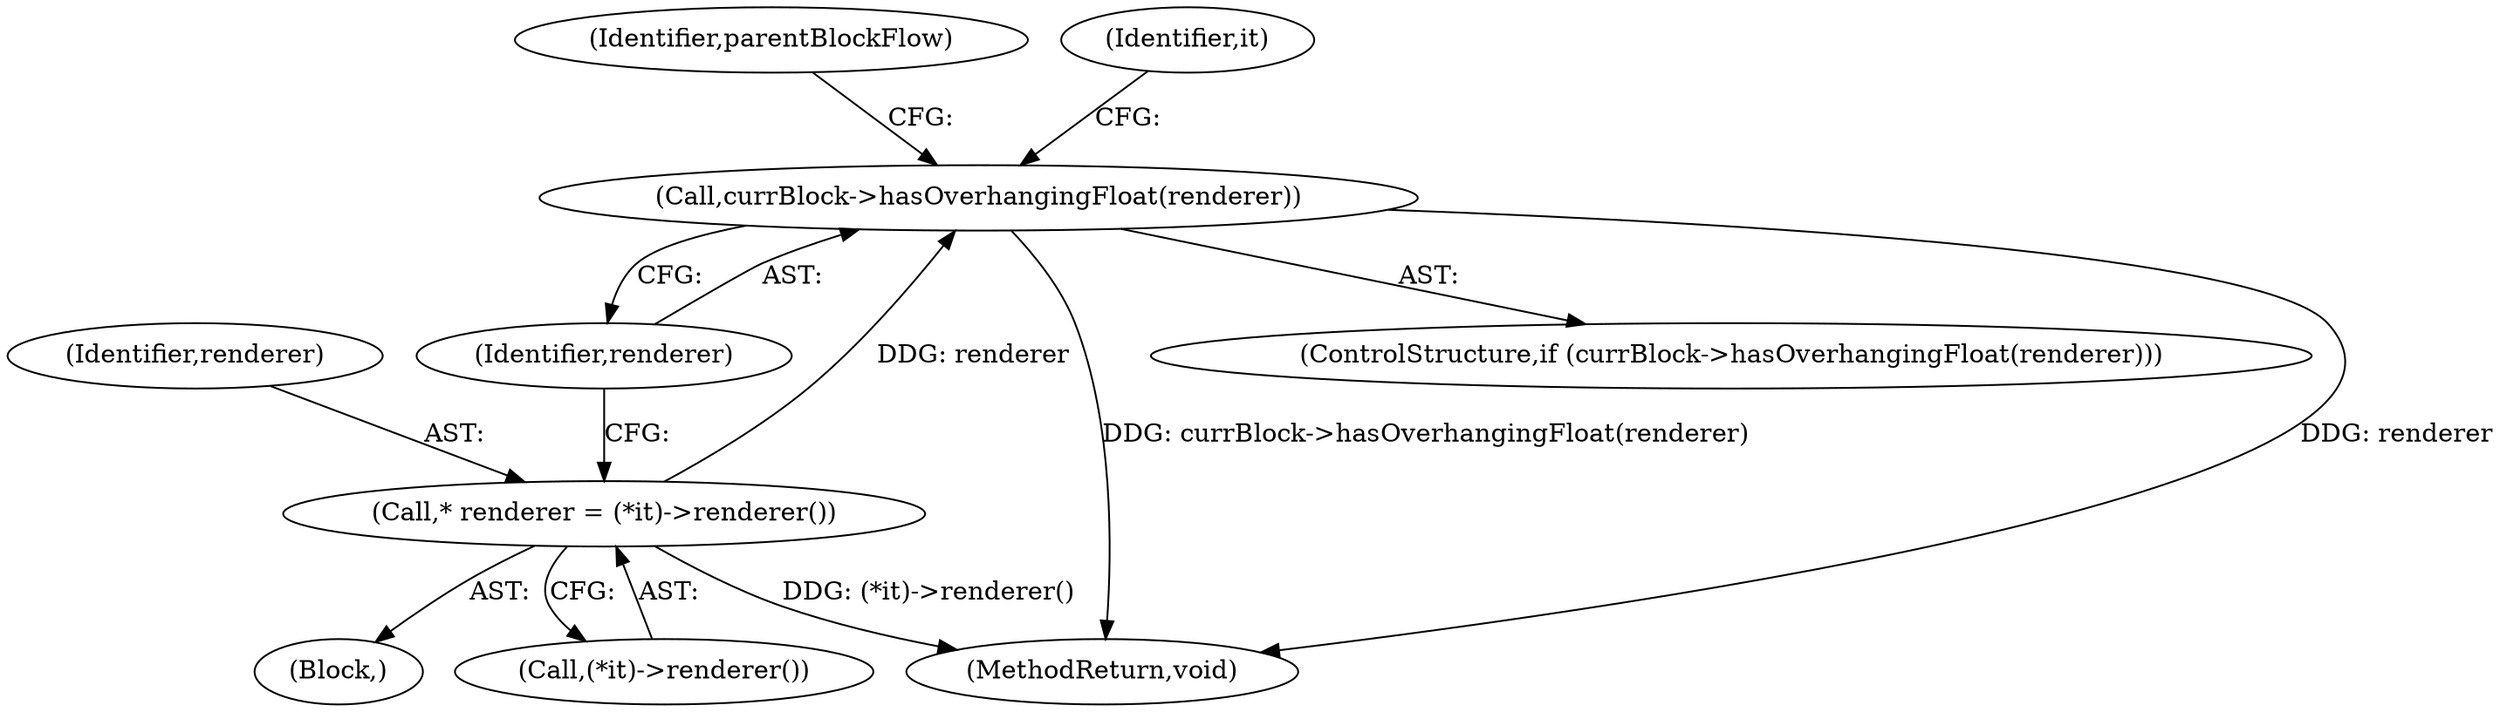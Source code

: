 digraph "0_Chrome_b2b21468c1f7f08b30a7c1755316f6026c50eb2a_2@pointer" {
"1000179" [label="(Call,currBlock->hasOverhangingFloat(renderer))"];
"1000175" [label="(Call,* renderer = (*it)->renderer())"];
"1000183" [label="(Identifier,parentBlockFlow)"];
"1000172" [label="(Identifier,it)"];
"1000176" [label="(Identifier,renderer)"];
"1000180" [label="(Identifier,renderer)"];
"1000177" [label="(Call,(*it)->renderer())"];
"1000175" [label="(Call,* renderer = (*it)->renderer())"];
"1000179" [label="(Call,currBlock->hasOverhangingFloat(renderer))"];
"1000196" [label="(MethodReturn,void)"];
"1000178" [label="(ControlStructure,if (currBlock->hasOverhangingFloat(renderer)))"];
"1000173" [label="(Block,)"];
"1000179" -> "1000178"  [label="AST: "];
"1000179" -> "1000180"  [label="CFG: "];
"1000180" -> "1000179"  [label="AST: "];
"1000183" -> "1000179"  [label="CFG: "];
"1000172" -> "1000179"  [label="CFG: "];
"1000179" -> "1000196"  [label="DDG: currBlock->hasOverhangingFloat(renderer)"];
"1000179" -> "1000196"  [label="DDG: renderer"];
"1000175" -> "1000179"  [label="DDG: renderer"];
"1000175" -> "1000173"  [label="AST: "];
"1000175" -> "1000177"  [label="CFG: "];
"1000176" -> "1000175"  [label="AST: "];
"1000177" -> "1000175"  [label="AST: "];
"1000180" -> "1000175"  [label="CFG: "];
"1000175" -> "1000196"  [label="DDG: (*it)->renderer()"];
}
